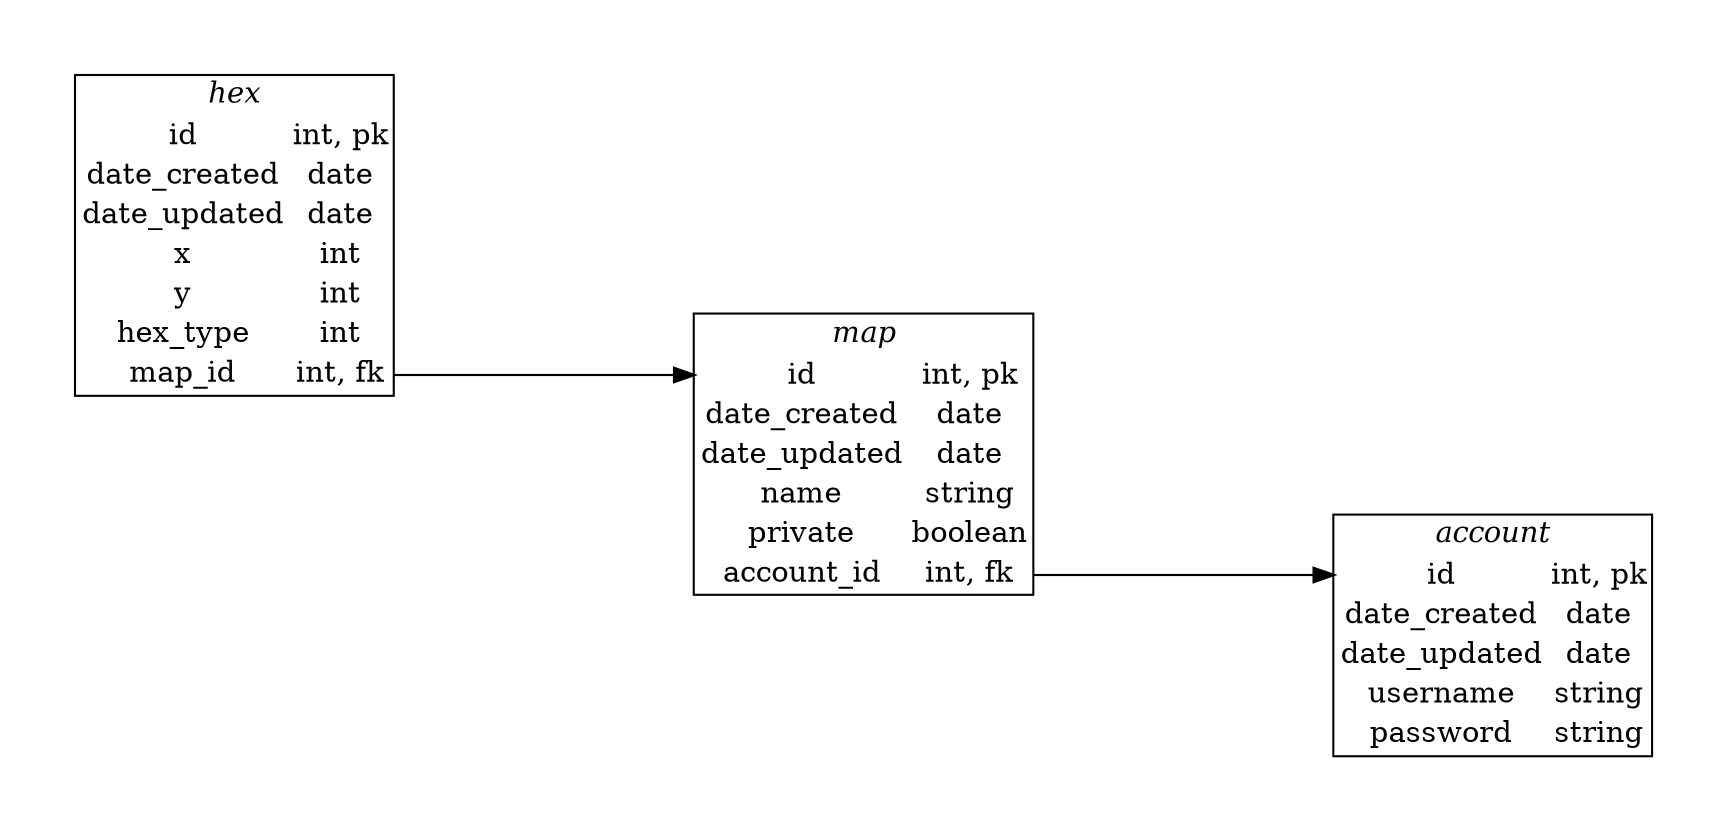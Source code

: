digraph {
	graph [pad="0.5", nodesep="0.5", ranksep="2"];
	node [shape=plain]
	rankdir=LR;


	account [label=<
	<table border="1" cellborder="0" cellspacing="0">
		<tr><td colspan="2"><i>account</i></td></tr>
		<tr><td port="1">id</td><td>int, pk</td></tr>
		<tr><td>date_created</td><td>date</td></tr>
		<tr><td>date_updated</td><td>date</td></tr>
		<tr><td>username</td><td>string</td></tr>
		<tr><td>password</td><td>string</td></tr>
	</table>>];

	map [label=<
	<table border="1" cellborder="0" cellspacing="0">
		<tr><td colspan="2"><i>map</i></td></tr>
		<tr><td port="2">id</td><td>int, pk</td></tr>
		<tr><td>date_created</td><td>date</td></tr>
		<tr><td>date_updated</td><td>date</td></tr>
		<tr><td>name</td><td>string</td></tr>
		<tr><td>private</td><td>boolean</td></tr>
		<tr><td>account_id</td><td port="3">int, fk</td></tr>
	</table>>];

	hex [label=<
	<table border="1" cellborder="0" cellspacing="0">
		<tr><td colspan="2"><i>hex</i></td></tr>
		<tr><td>id</td><td>int, pk</td></tr>
		<tr><td>date_created</td><td>date</td></tr>
		<tr><td>date_updated</td><td>date</td></tr>
		<tr><td>x</td><td>int</td></tr>
		<tr><td>y</td><td>int</td></tr>
		<tr><td>hex_type</td><td>int</td></tr>
		<tr><td>map_id</td><td port="4">int, fk</td></tr>
	</table>>];


	map:3 -> account:1;
	hex:4 -> map:2;
}

